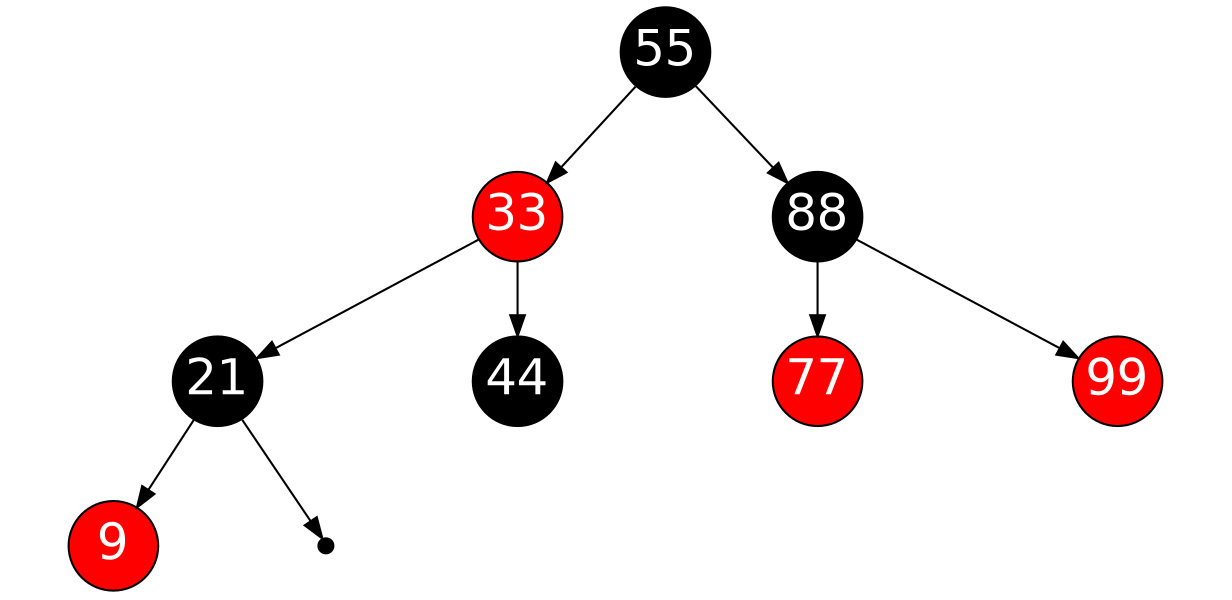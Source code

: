 // Red Black Tree Example

digraph G {
	graph [ratio=.48];
	node [style=filled, color=black, shape=circle, width=.6 
		fontname=Helvetica, fontweight=bold, fontcolor=white, 
		fontsize=24, fixedsize=true];

	ordering=out;

	33, 77, 99, 9 [fillcolor=red];
	n1 [shape=point, width=.1];

	55 -> 33, 88;
	33 -> 21, 44;
	21 -> 9, n1;
	88 -> 77, 99;
}
